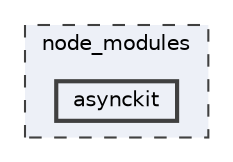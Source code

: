 digraph "node_modules/asynckit"
{
 // LATEX_PDF_SIZE
  bgcolor="transparent";
  edge [fontname=Helvetica,fontsize=10,labelfontname=Helvetica,labelfontsize=10];
  node [fontname=Helvetica,fontsize=10,shape=box,height=0.2,width=0.4];
  compound=true
  subgraph clusterdir_acd06b18086a0dd2ae699b1e0b775be8 {
    graph [ bgcolor="#edf0f7", pencolor="grey25", label="node_modules", fontname=Helvetica,fontsize=10 style="filled,dashed", URL="dir_acd06b18086a0dd2ae699b1e0b775be8.html",tooltip=""]
  dir_8925de973bbd34b811a2f7f2c8ef953b [label="asynckit", fillcolor="#edf0f7", color="grey25", style="filled,bold", URL="dir_8925de973bbd34b811a2f7f2c8ef953b.html",tooltip=""];
  }
}
